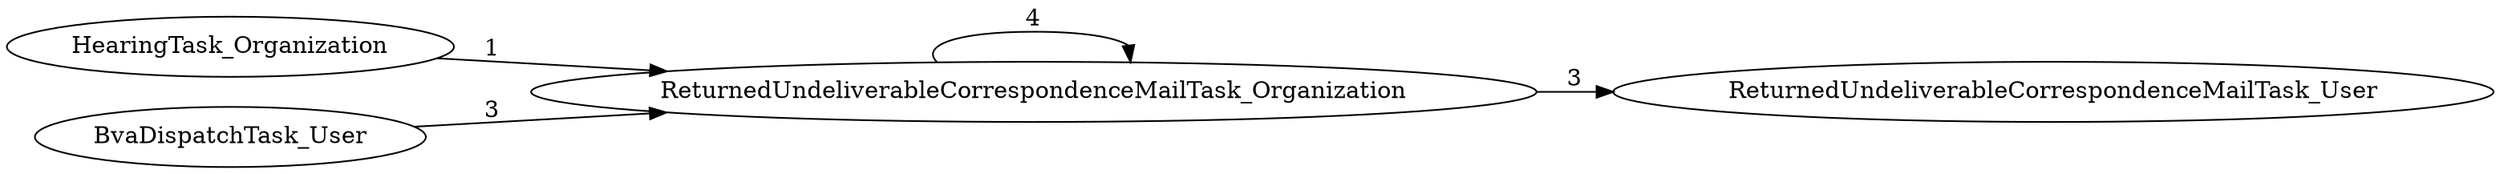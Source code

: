 digraph G {
rankdir="LR";
"HearingTask_Organization" -> "ReturnedUndeliverableCorrespondenceMailTask_Organization" [label=1]
"BvaDispatchTask_User" -> "ReturnedUndeliverableCorrespondenceMailTask_Organization" [label=3]
"ReturnedUndeliverableCorrespondenceMailTask_Organization" -> "ReturnedUndeliverableCorrespondenceMailTask_Organization" [label=4]
"ReturnedUndeliverableCorrespondenceMailTask_Organization" -> "ReturnedUndeliverableCorrespondenceMailTask_User" [label=3]
}
